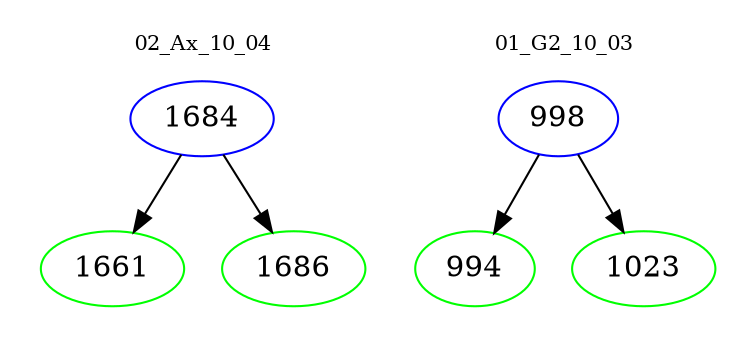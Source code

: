 digraph{
subgraph cluster_0 {
color = white
label = "02_Ax_10_04";
fontsize=10;
T0_1684 [label="1684", color="blue"]
T0_1684 -> T0_1661 [color="black"]
T0_1661 [label="1661", color="green"]
T0_1684 -> T0_1686 [color="black"]
T0_1686 [label="1686", color="green"]
}
subgraph cluster_1 {
color = white
label = "01_G2_10_03";
fontsize=10;
T1_998 [label="998", color="blue"]
T1_998 -> T1_994 [color="black"]
T1_994 [label="994", color="green"]
T1_998 -> T1_1023 [color="black"]
T1_1023 [label="1023", color="green"]
}
}
